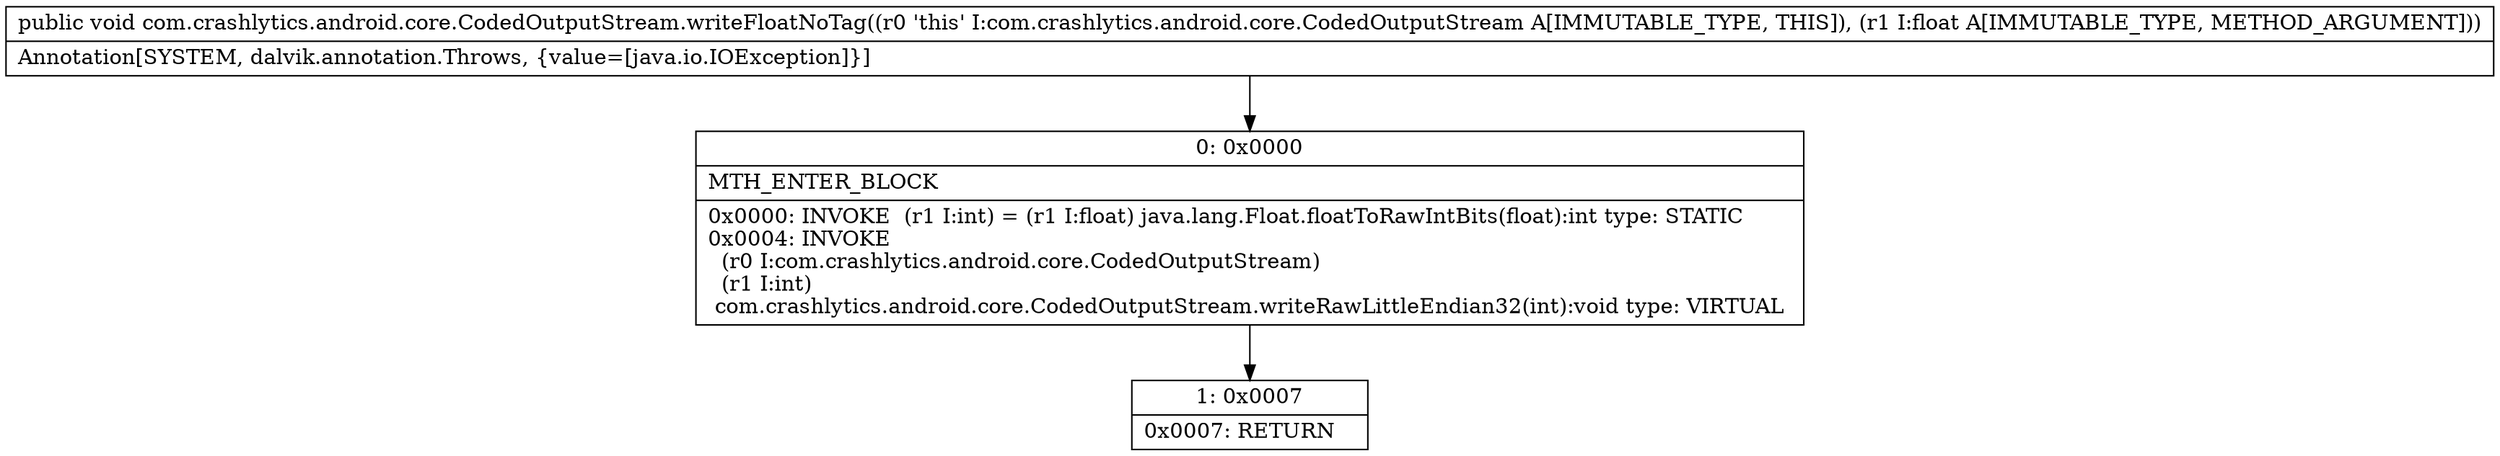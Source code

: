 digraph "CFG forcom.crashlytics.android.core.CodedOutputStream.writeFloatNoTag(F)V" {
Node_0 [shape=record,label="{0\:\ 0x0000|MTH_ENTER_BLOCK\l|0x0000: INVOKE  (r1 I:int) = (r1 I:float) java.lang.Float.floatToRawIntBits(float):int type: STATIC \l0x0004: INVOKE  \l  (r0 I:com.crashlytics.android.core.CodedOutputStream)\l  (r1 I:int)\l com.crashlytics.android.core.CodedOutputStream.writeRawLittleEndian32(int):void type: VIRTUAL \l}"];
Node_1 [shape=record,label="{1\:\ 0x0007|0x0007: RETURN   \l}"];
MethodNode[shape=record,label="{public void com.crashlytics.android.core.CodedOutputStream.writeFloatNoTag((r0 'this' I:com.crashlytics.android.core.CodedOutputStream A[IMMUTABLE_TYPE, THIS]), (r1 I:float A[IMMUTABLE_TYPE, METHOD_ARGUMENT]))  | Annotation[SYSTEM, dalvik.annotation.Throws, \{value=[java.io.IOException]\}]\l}"];
MethodNode -> Node_0;
Node_0 -> Node_1;
}

